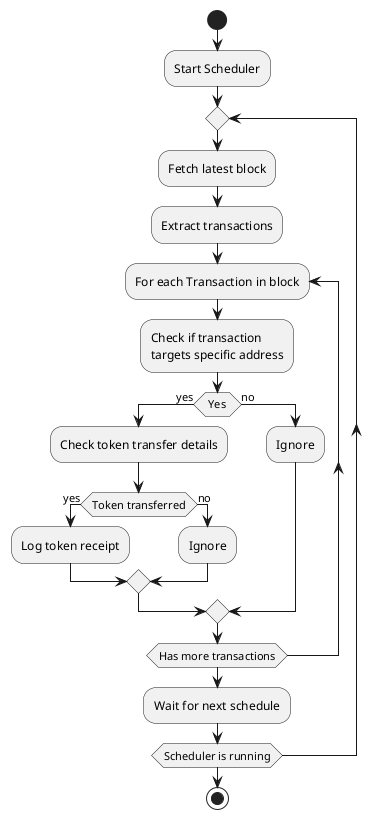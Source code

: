 @startuml
start
:Start Scheduler;

repeat
  :Fetch latest block;
  :Extract transactions;

  repeat :For each Transaction in block;
    :Check if transaction\ntargets specific address;
    if (Yes) then (yes)
      :Check token transfer details;
      if (Token transferred) then (yes)
        :Log token receipt;
      else (no)
        :Ignore;
      endif
    else (no)
      :Ignore;
    endif
  repeat while (Has more transactions)

  :Wait for next schedule;
repeat while (Scheduler is running)

stop
@enduml
